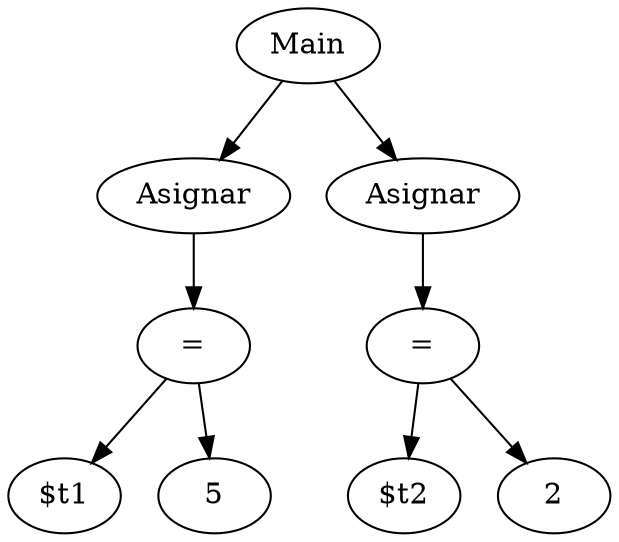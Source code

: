 digraph {
	A [label=Main]
	1 [label=Asignar]
	A -> 1
	2 [label="="]
	1 -> 2
	3 [label="$t1"]
	2 -> 3
	4 [label=5]
	2 -> 4
	5 [label=Asignar]
	A -> 5
	6 [label="="]
	5 -> 6
	7 [label="$t2"]
	6 -> 7
	8 [label=2]
	6 -> 8
}
